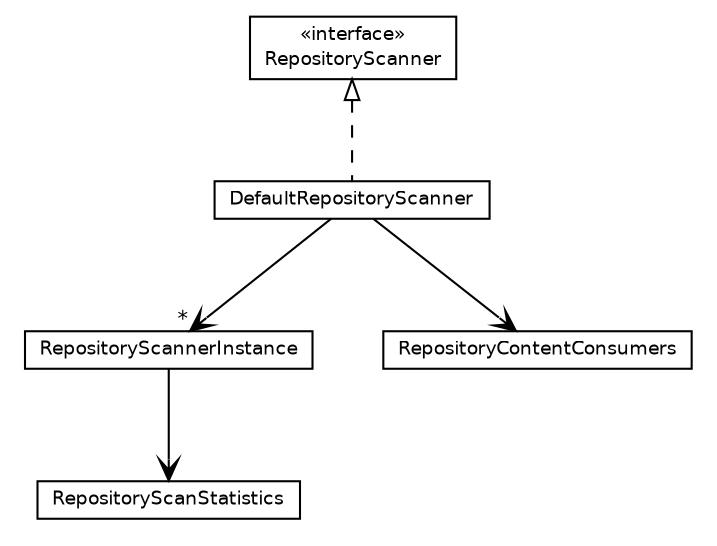 #!/usr/local/bin/dot
#
# Class diagram 
# Generated by UmlGraph version 4.6 (http://www.spinellis.gr/sw/umlgraph)
#

digraph G {
	edge [fontname="Helvetica",fontsize=10,labelfontname="Helvetica",labelfontsize=10];
	node [fontname="Helvetica",fontsize=10,shape=plaintext];
	// org.apache.maven.archiva.repository.scanner.RepositoryScanStatistics
	c9908 [label=<<table border="0" cellborder="1" cellspacing="0" cellpadding="2" port="p" href="./RepositoryScanStatistics.html">
		<tr><td><table border="0" cellspacing="0" cellpadding="1">
			<tr><td> RepositoryScanStatistics </td></tr>
		</table></td></tr>
		</table>>, fontname="Helvetica", fontcolor="black", fontsize=9.0];
	// org.apache.maven.archiva.repository.scanner.RepositoryScannerInstance
	c9909 [label=<<table border="0" cellborder="1" cellspacing="0" cellpadding="2" port="p" href="./RepositoryScannerInstance.html">
		<tr><td><table border="0" cellspacing="0" cellpadding="1">
			<tr><td> RepositoryScannerInstance </td></tr>
		</table></td></tr>
		</table>>, fontname="Helvetica", fontcolor="black", fontsize=9.0];
	// org.apache.maven.archiva.repository.scanner.RepositoryScanner
	c9910 [label=<<table border="0" cellborder="1" cellspacing="0" cellpadding="2" port="p" href="./RepositoryScanner.html">
		<tr><td><table border="0" cellspacing="0" cellpadding="1">
			<tr><td> &laquo;interface&raquo; </td></tr>
			<tr><td> RepositoryScanner </td></tr>
		</table></td></tr>
		</table>>, fontname="Helvetica", fontcolor="black", fontsize=9.0];
	// org.apache.maven.archiva.repository.scanner.RepositoryContentConsumers
	c9911 [label=<<table border="0" cellborder="1" cellspacing="0" cellpadding="2" port="p" href="./RepositoryContentConsumers.html">
		<tr><td><table border="0" cellspacing="0" cellpadding="1">
			<tr><td> RepositoryContentConsumers </td></tr>
		</table></td></tr>
		</table>>, fontname="Helvetica", fontcolor="black", fontsize=9.0];
	// org.apache.maven.archiva.repository.scanner.DefaultRepositoryScanner
	c9912 [label=<<table border="0" cellborder="1" cellspacing="0" cellpadding="2" port="p" href="./DefaultRepositoryScanner.html">
		<tr><td><table border="0" cellspacing="0" cellpadding="1">
			<tr><td> DefaultRepositoryScanner </td></tr>
		</table></td></tr>
		</table>>, fontname="Helvetica", fontcolor="black", fontsize=9.0];
	//org.apache.maven.archiva.repository.scanner.DefaultRepositoryScanner implements org.apache.maven.archiva.repository.scanner.RepositoryScanner
	c9910:p -> c9912:p [dir=back,arrowtail=empty,style=dashed];
	// org.apache.maven.archiva.repository.scanner.RepositoryScannerInstance NAVASSOC org.apache.maven.archiva.repository.scanner.RepositoryScanStatistics
	c9909:p -> c9908:p [taillabel="", label="", headlabel="", fontname="Helvetica", fontcolor="black", fontsize=10.0, color="black", arrowhead=open];
	// org.apache.maven.archiva.repository.scanner.DefaultRepositoryScanner NAVASSOC org.apache.maven.archiva.repository.scanner.RepositoryContentConsumers
	c9912:p -> c9911:p [taillabel="", label="", headlabel="", fontname="Helvetica", fontcolor="black", fontsize=10.0, color="black", arrowhead=open];
	// org.apache.maven.archiva.repository.scanner.DefaultRepositoryScanner NAVASSOC org.apache.maven.archiva.repository.scanner.RepositoryScannerInstance
	c9912:p -> c9909:p [taillabel="", label="", headlabel="*", fontname="Helvetica", fontcolor="black", fontsize=10.0, color="black", arrowhead=open];
}

